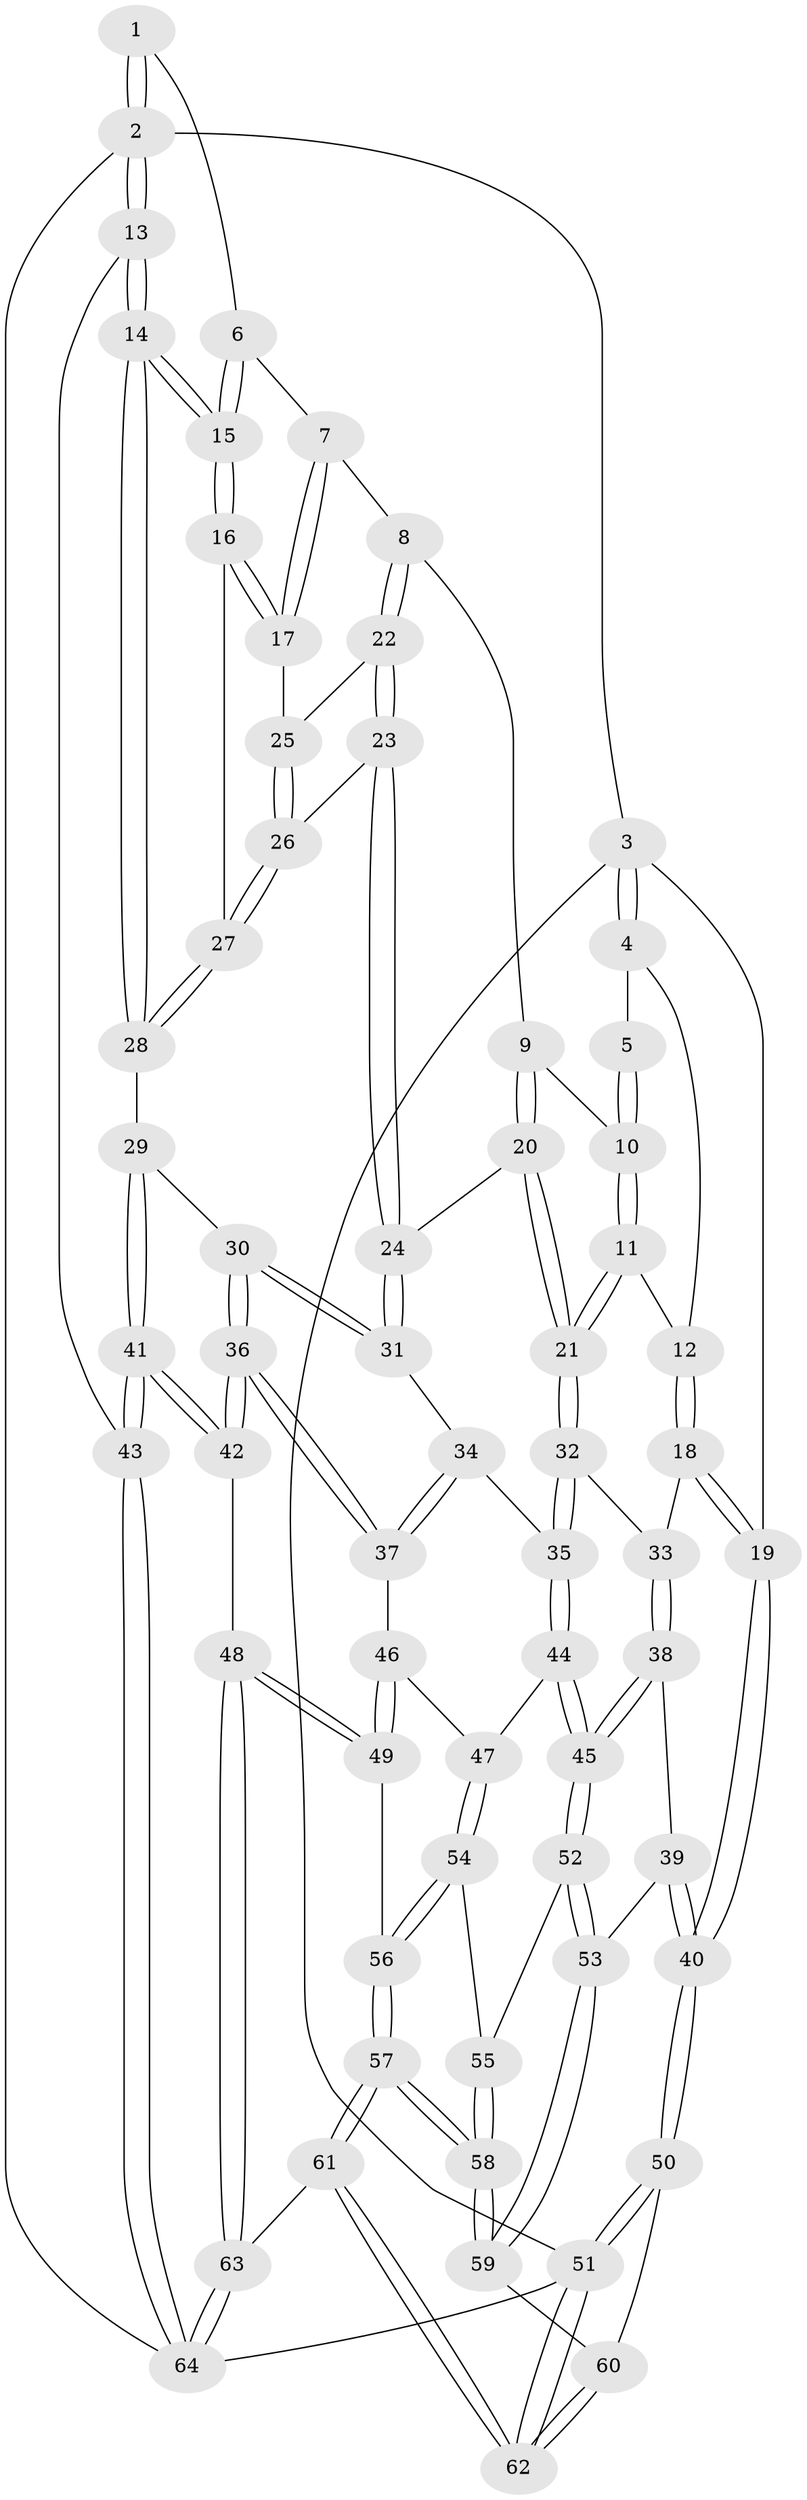 // coarse degree distribution, {4: 0.41025641025641024, 5: 0.358974358974359, 3: 0.20512820512820512, 6: 0.02564102564102564}
// Generated by graph-tools (version 1.1) at 2025/52/02/27/25 19:52:41]
// undirected, 64 vertices, 157 edges
graph export_dot {
graph [start="1"]
  node [color=gray90,style=filled];
  1 [pos="+0.9029410221788804+0"];
  2 [pos="+1+0"];
  3 [pos="+0+0"];
  4 [pos="+0.04074155224425775+0"];
  5 [pos="+0.4566275671235325+0"];
  6 [pos="+0.8257655883803086+0.10971040225616355"];
  7 [pos="+0.7127174002623241+0.17838194961757364"];
  8 [pos="+0.5877362910023896+0.18915913524573097"];
  9 [pos="+0.5694329855235382+0.17763472051527734"];
  10 [pos="+0.46423776365688163+0.003098273495824403"];
  11 [pos="+0.3121559384761953+0.30801255437233116"];
  12 [pos="+0.1285963293581242+0.1582490687804393"];
  13 [pos="+1+0.46000994386103056"];
  14 [pos="+1+0.441380554631292"];
  15 [pos="+0.9220548790806503+0.345735524326147"];
  16 [pos="+0.7739665546090554+0.31311025495774386"];
  17 [pos="+0.7597832683789507+0.3024925557186991"];
  18 [pos="+0.017127986527344027+0.4297461124867228"];
  19 [pos="+0+0.47029119553381327"];
  20 [pos="+0.45281332515989864+0.3682216895468448"];
  21 [pos="+0.3224098460341125+0.37014806504831227"];
  22 [pos="+0.6115452161185956+0.24223196283821546"];
  23 [pos="+0.5706158443454179+0.3704956737450873"];
  24 [pos="+0.5112060690420658+0.4060411301293472"];
  25 [pos="+0.6479023793975816+0.28371443563253185"];
  26 [pos="+0.6541642640458443+0.3722038620654923"];
  27 [pos="+0.6704646858450973+0.39032592792933424"];
  28 [pos="+0.6926523072586134+0.5310947643823306"];
  29 [pos="+0.6876489490422192+0.5352804649986226"];
  30 [pos="+0.6592922122722047+0.5398762156283738"];
  31 [pos="+0.5681706483482074+0.5213789201055143"];
  32 [pos="+0.24816266582380703+0.48540492671418284"];
  33 [pos="+0.2181696512372208+0.48582140759799575"];
  34 [pos="+0.49714797592122906+0.5698604765418555"];
  35 [pos="+0.29720656011457997+0.5579108360909828"];
  36 [pos="+0.5954038096780223+0.6918493680164337"];
  37 [pos="+0.5029627625916954+0.6799021899048708"];
  38 [pos="+0.12848677854935656+0.6378931630290394"];
  39 [pos="+0.04750230242903056+0.7158384881454914"];
  40 [pos="+0+0.6705958319856506"];
  41 [pos="+0.7803105324181008+0.8227492768984245"];
  42 [pos="+0.6603500923594442+0.8368100262597507"];
  43 [pos="+1+0.9398301053332324"];
  44 [pos="+0.3064172613797371+0.6638997579255598"];
  45 [pos="+0.21583600302345549+0.7657048895530563"];
  46 [pos="+0.5023515276102928+0.6807322688797416"];
  47 [pos="+0.3858596038383156+0.7323841078783017"];
  48 [pos="+0.6211780315687813+0.858038969170401"];
  49 [pos="+0.5479979773034868+0.8588114428673426"];
  50 [pos="+0+0.7287999797961341"];
  51 [pos="+0+1"];
  52 [pos="+0.1929144100468907+0.8005579238728603"];
  53 [pos="+0.17717398044910393+0.8211500801066358"];
  54 [pos="+0.3884758346015934+0.7408127806502319"];
  55 [pos="+0.36743729429451316+0.8116556821811789"];
  56 [pos="+0.5454517739152048+0.8595291809396907"];
  57 [pos="+0.3730529077356147+1"];
  58 [pos="+0.3469477622701799+0.9602496399360124"];
  59 [pos="+0.17719477037662187+0.8258500049649062"];
  60 [pos="+0.13766998016301776+0.8696591492571633"];
  61 [pos="+0.3587175781466222+1"];
  62 [pos="+0+1"];
  63 [pos="+0.6209551203740815+1"];
  64 [pos="+1+1"];
  1 -- 2;
  1 -- 2;
  1 -- 6;
  2 -- 3;
  2 -- 13;
  2 -- 13;
  2 -- 64;
  3 -- 4;
  3 -- 4;
  3 -- 19;
  3 -- 51;
  4 -- 5;
  4 -- 12;
  5 -- 10;
  5 -- 10;
  6 -- 7;
  6 -- 15;
  6 -- 15;
  7 -- 8;
  7 -- 17;
  7 -- 17;
  8 -- 9;
  8 -- 22;
  8 -- 22;
  9 -- 10;
  9 -- 20;
  9 -- 20;
  10 -- 11;
  10 -- 11;
  11 -- 12;
  11 -- 21;
  11 -- 21;
  12 -- 18;
  12 -- 18;
  13 -- 14;
  13 -- 14;
  13 -- 43;
  14 -- 15;
  14 -- 15;
  14 -- 28;
  14 -- 28;
  15 -- 16;
  15 -- 16;
  16 -- 17;
  16 -- 17;
  16 -- 27;
  17 -- 25;
  18 -- 19;
  18 -- 19;
  18 -- 33;
  19 -- 40;
  19 -- 40;
  20 -- 21;
  20 -- 21;
  20 -- 24;
  21 -- 32;
  21 -- 32;
  22 -- 23;
  22 -- 23;
  22 -- 25;
  23 -- 24;
  23 -- 24;
  23 -- 26;
  24 -- 31;
  24 -- 31;
  25 -- 26;
  25 -- 26;
  26 -- 27;
  26 -- 27;
  27 -- 28;
  27 -- 28;
  28 -- 29;
  29 -- 30;
  29 -- 41;
  29 -- 41;
  30 -- 31;
  30 -- 31;
  30 -- 36;
  30 -- 36;
  31 -- 34;
  32 -- 33;
  32 -- 35;
  32 -- 35;
  33 -- 38;
  33 -- 38;
  34 -- 35;
  34 -- 37;
  34 -- 37;
  35 -- 44;
  35 -- 44;
  36 -- 37;
  36 -- 37;
  36 -- 42;
  36 -- 42;
  37 -- 46;
  38 -- 39;
  38 -- 45;
  38 -- 45;
  39 -- 40;
  39 -- 40;
  39 -- 53;
  40 -- 50;
  40 -- 50;
  41 -- 42;
  41 -- 42;
  41 -- 43;
  41 -- 43;
  42 -- 48;
  43 -- 64;
  43 -- 64;
  44 -- 45;
  44 -- 45;
  44 -- 47;
  45 -- 52;
  45 -- 52;
  46 -- 47;
  46 -- 49;
  46 -- 49;
  47 -- 54;
  47 -- 54;
  48 -- 49;
  48 -- 49;
  48 -- 63;
  48 -- 63;
  49 -- 56;
  50 -- 51;
  50 -- 51;
  50 -- 60;
  51 -- 62;
  51 -- 62;
  51 -- 64;
  52 -- 53;
  52 -- 53;
  52 -- 55;
  53 -- 59;
  53 -- 59;
  54 -- 55;
  54 -- 56;
  54 -- 56;
  55 -- 58;
  55 -- 58;
  56 -- 57;
  56 -- 57;
  57 -- 58;
  57 -- 58;
  57 -- 61;
  57 -- 61;
  58 -- 59;
  58 -- 59;
  59 -- 60;
  60 -- 62;
  60 -- 62;
  61 -- 62;
  61 -- 62;
  61 -- 63;
  63 -- 64;
  63 -- 64;
}

